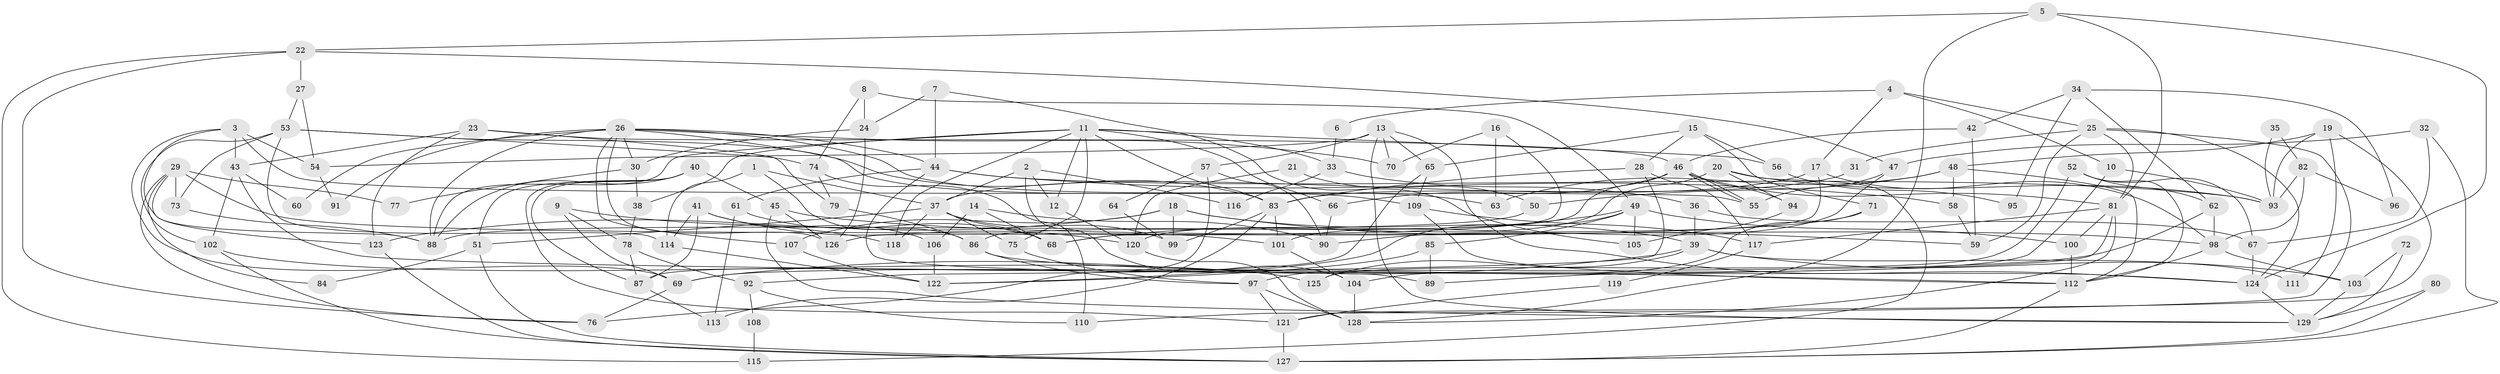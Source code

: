 // coarse degree distribution, {6: 0.17307692307692307, 5: 0.15384615384615385, 7: 0.15384615384615385, 10: 0.057692307692307696, 4: 0.15384615384615385, 3: 0.09615384615384616, 11: 0.019230769230769232, 2: 0.038461538461538464, 14: 0.019230769230769232, 9: 0.038461538461538464, 8: 0.057692307692307696, 12: 0.038461538461538464}
// Generated by graph-tools (version 1.1) at 2025/37/03/04/25 23:37:05]
// undirected, 129 vertices, 258 edges
graph export_dot {
  node [color=gray90,style=filled];
  1;
  2;
  3;
  4;
  5;
  6;
  7;
  8;
  9;
  10;
  11;
  12;
  13;
  14;
  15;
  16;
  17;
  18;
  19;
  20;
  21;
  22;
  23;
  24;
  25;
  26;
  27;
  28;
  29;
  30;
  31;
  32;
  33;
  34;
  35;
  36;
  37;
  38;
  39;
  40;
  41;
  42;
  43;
  44;
  45;
  46;
  47;
  48;
  49;
  50;
  51;
  52;
  53;
  54;
  55;
  56;
  57;
  58;
  59;
  60;
  61;
  62;
  63;
  64;
  65;
  66;
  67;
  68;
  69;
  70;
  71;
  72;
  73;
  74;
  75;
  76;
  77;
  78;
  79;
  80;
  81;
  82;
  83;
  84;
  85;
  86;
  87;
  88;
  89;
  90;
  91;
  92;
  93;
  94;
  95;
  96;
  97;
  98;
  99;
  100;
  101;
  102;
  103;
  104;
  105;
  106;
  107;
  108;
  109;
  110;
  111;
  112;
  113;
  114;
  115;
  116;
  117;
  118;
  119;
  120;
  121;
  122;
  123;
  124;
  125;
  126;
  127;
  128;
  129;
  1 -- 37;
  1 -- 86;
  1 -- 114;
  2 -- 37;
  2 -- 104;
  2 -- 12;
  2 -- 116;
  3 -- 88;
  3 -- 55;
  3 -- 43;
  3 -- 54;
  3 -- 69;
  4 -- 25;
  4 -- 17;
  4 -- 6;
  4 -- 10;
  5 -- 124;
  5 -- 81;
  5 -- 22;
  5 -- 128;
  6 -- 33;
  7 -- 105;
  7 -- 44;
  7 -- 24;
  8 -- 24;
  8 -- 74;
  8 -- 49;
  9 -- 118;
  9 -- 69;
  9 -- 78;
  10 -- 104;
  10 -- 93;
  11 -- 38;
  11 -- 75;
  11 -- 12;
  11 -- 33;
  11 -- 56;
  11 -- 66;
  11 -- 83;
  11 -- 88;
  11 -- 118;
  12 -- 120;
  13 -- 65;
  13 -- 54;
  13 -- 57;
  13 -- 70;
  13 -- 124;
  13 -- 129;
  14 -- 106;
  14 -- 68;
  14 -- 90;
  15 -- 65;
  15 -- 28;
  15 -- 56;
  15 -- 71;
  16 -- 126;
  16 -- 70;
  16 -- 63;
  17 -- 37;
  17 -- 68;
  17 -- 98;
  18 -- 107;
  18 -- 123;
  18 -- 39;
  18 -- 59;
  18 -- 99;
  19 -- 48;
  19 -- 121;
  19 -- 93;
  19 -- 111;
  20 -- 120;
  20 -- 93;
  20 -- 94;
  20 -- 115;
  21 -- 120;
  21 -- 50;
  22 -- 76;
  22 -- 27;
  22 -- 47;
  22 -- 115;
  23 -- 46;
  23 -- 43;
  23 -- 79;
  23 -- 123;
  24 -- 126;
  24 -- 30;
  25 -- 81;
  25 -- 124;
  25 -- 31;
  25 -- 59;
  25 -- 110;
  26 -- 63;
  26 -- 83;
  26 -- 30;
  26 -- 44;
  26 -- 60;
  26 -- 70;
  26 -- 88;
  26 -- 91;
  26 -- 107;
  26 -- 126;
  27 -- 53;
  27 -- 54;
  28 -- 83;
  28 -- 92;
  28 -- 117;
  29 -- 73;
  29 -- 76;
  29 -- 77;
  29 -- 84;
  29 -- 101;
  29 -- 123;
  30 -- 38;
  30 -- 77;
  31 -- 83;
  32 -- 47;
  32 -- 67;
  32 -- 127;
  33 -- 36;
  33 -- 116;
  34 -- 62;
  34 -- 42;
  34 -- 95;
  34 -- 96;
  35 -- 93;
  35 -- 82;
  36 -- 39;
  36 -- 67;
  37 -- 51;
  37 -- 68;
  37 -- 75;
  37 -- 99;
  37 -- 118;
  38 -- 78;
  39 -- 125;
  39 -- 69;
  39 -- 103;
  39 -- 111;
  40 -- 121;
  40 -- 88;
  40 -- 45;
  40 -- 51;
  40 -- 87;
  41 -- 120;
  41 -- 114;
  41 -- 87;
  41 -- 106;
  42 -- 46;
  42 -- 59;
  43 -- 112;
  43 -- 60;
  43 -- 102;
  44 -- 93;
  44 -- 58;
  44 -- 61;
  44 -- 89;
  45 -- 129;
  45 -- 98;
  45 -- 126;
  46 -- 81;
  46 -- 55;
  46 -- 55;
  46 -- 66;
  46 -- 86;
  46 -- 94;
  47 -- 101;
  47 -- 55;
  48 -- 112;
  48 -- 58;
  48 -- 50;
  48 -- 63;
  49 -- 122;
  49 -- 68;
  49 -- 85;
  49 -- 100;
  49 -- 105;
  50 -- 88;
  51 -- 127;
  51 -- 84;
  52 -- 62;
  52 -- 112;
  52 -- 67;
  52 -- 125;
  53 -- 102;
  53 -- 109;
  53 -- 73;
  53 -- 74;
  53 -- 114;
  54 -- 91;
  56 -- 95;
  57 -- 90;
  57 -- 64;
  57 -- 76;
  58 -- 59;
  61 -- 113;
  61 -- 68;
  62 -- 98;
  62 -- 69;
  64 -- 99;
  65 -- 109;
  65 -- 87;
  66 -- 90;
  67 -- 124;
  69 -- 76;
  71 -- 90;
  71 -- 97;
  72 -- 103;
  72 -- 129;
  73 -- 88;
  74 -- 79;
  74 -- 110;
  75 -- 97;
  78 -- 87;
  78 -- 92;
  79 -- 86;
  80 -- 127;
  80 -- 129;
  81 -- 128;
  81 -- 100;
  81 -- 89;
  81 -- 117;
  82 -- 93;
  82 -- 98;
  82 -- 96;
  83 -- 99;
  83 -- 101;
  83 -- 113;
  85 -- 89;
  85 -- 122;
  86 -- 124;
  86 -- 97;
  87 -- 113;
  92 -- 110;
  92 -- 108;
  94 -- 105;
  97 -- 121;
  97 -- 128;
  98 -- 103;
  98 -- 112;
  100 -- 112;
  101 -- 104;
  102 -- 127;
  102 -- 125;
  103 -- 129;
  104 -- 128;
  106 -- 122;
  107 -- 122;
  108 -- 115;
  109 -- 112;
  109 -- 117;
  112 -- 127;
  114 -- 122;
  117 -- 119;
  119 -- 121;
  120 -- 128;
  121 -- 127;
  123 -- 127;
  124 -- 129;
}
